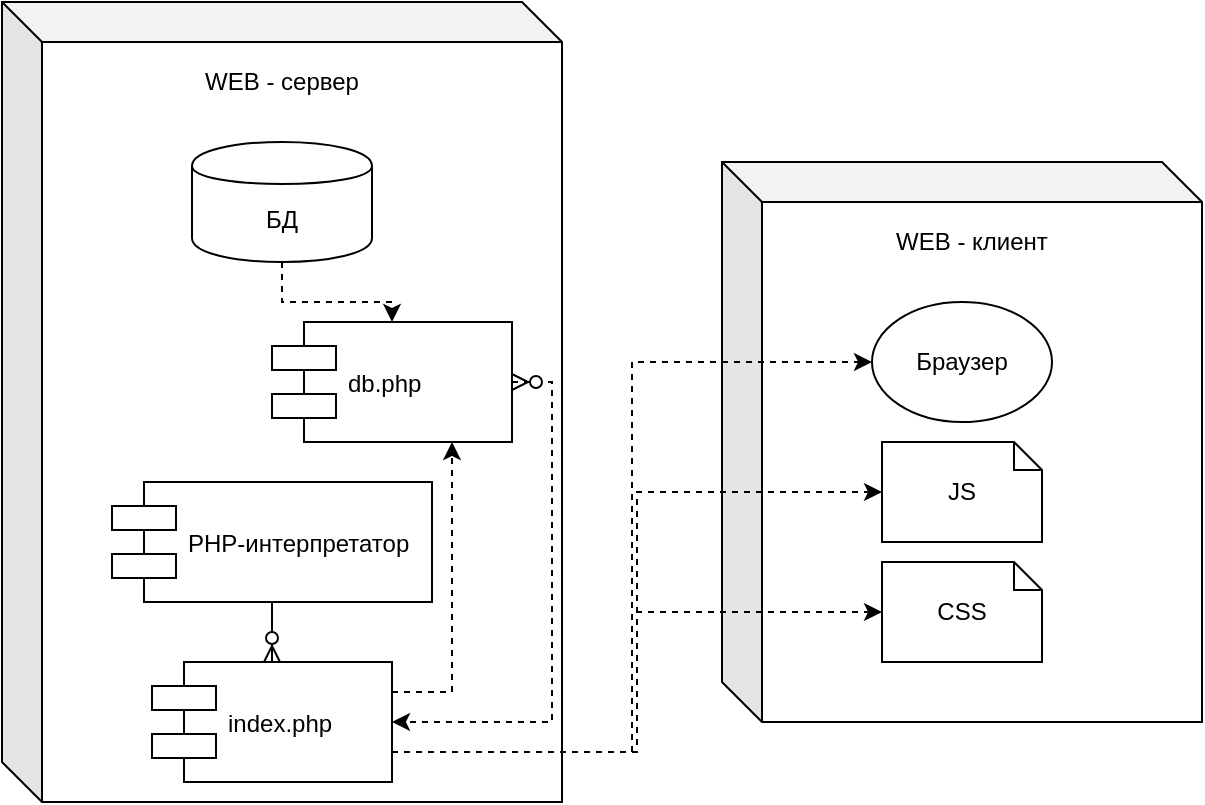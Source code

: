 <mxfile version="12.3.2" type="device" pages="1"><diagram id="DKO_tIY488wZQAgX1D88" name="Page-1"><mxGraphModel dx="853" dy="493" grid="1" gridSize="10" guides="1" tooltips="1" connect="1" arrows="1" fold="1" page="1" pageScale="1" pageWidth="827" pageHeight="1169" math="0" shadow="0"><root><mxCell id="0"/><mxCell id="1" parent="0"/><mxCell id="nQ0drI5SSiPrI0MnNmAy-1" value="" style="shape=cube;whiteSpace=wrap;html=1;boundedLbl=1;backgroundOutline=1;darkOpacity=0.05;darkOpacity2=0.1;" vertex="1" parent="1"><mxGeometry x="80" y="80" width="280" height="400" as="geometry"/></mxCell><mxCell id="nQ0drI5SSiPrI0MnNmAy-2" value="WEB - сервер" style="text;html=1;strokeColor=none;fillColor=none;align=center;verticalAlign=middle;whiteSpace=wrap;rounded=0;" vertex="1" parent="1"><mxGeometry x="165" y="110" width="110" height="20" as="geometry"/></mxCell><mxCell id="nQ0drI5SSiPrI0MnNmAy-4" value="" style="shape=cube;whiteSpace=wrap;html=1;boundedLbl=1;backgroundOutline=1;darkOpacity=0.05;darkOpacity2=0.1;" vertex="1" parent="1"><mxGeometry x="440" y="160" width="240" height="280" as="geometry"/></mxCell><mxCell id="nQ0drI5SSiPrI0MnNmAy-5" value="WEB - клиент" style="text;html=1;strokeColor=none;fillColor=none;align=center;verticalAlign=middle;whiteSpace=wrap;rounded=0;" vertex="1" parent="1"><mxGeometry x="510" y="190" width="110" height="20" as="geometry"/></mxCell><mxCell id="nQ0drI5SSiPrI0MnNmAy-6" value="Браузер" style="ellipse;whiteSpace=wrap;html=1;" vertex="1" parent="1"><mxGeometry x="515" y="230" width="90" height="60" as="geometry"/></mxCell><mxCell id="nQ0drI5SSiPrI0MnNmAy-7" value="&lt;div&gt;&lt;span style=&quot;line-height: 410%&quot;&gt;JS&lt;/span&gt;&lt;/div&gt;" style="shape=note;whiteSpace=wrap;html=1;size=14;verticalAlign=top;align=center;spacingTop=-6;" vertex="1" parent="1"><mxGeometry x="520" y="300" width="80" height="50" as="geometry"/></mxCell><mxCell id="nQ0drI5SSiPrI0MnNmAy-8" value="&lt;div&gt;&lt;span style=&quot;line-height: 410%&quot;&gt;CSS&lt;/span&gt;&lt;/div&gt;" style="shape=note;whiteSpace=wrap;html=1;size=14;verticalAlign=top;align=center;spacingTop=-6;" vertex="1" parent="1"><mxGeometry x="520" y="360" width="80" height="50" as="geometry"/></mxCell><mxCell id="nQ0drI5SSiPrI0MnNmAy-16" style="edgeStyle=orthogonalEdgeStyle;rounded=0;orthogonalLoop=1;jettySize=auto;html=1;exitX=0.5;exitY=1;exitDx=0;exitDy=0;dashed=1;" edge="1" parent="1" source="nQ0drI5SSiPrI0MnNmAy-9" target="nQ0drI5SSiPrI0MnNmAy-12"><mxGeometry relative="1" as="geometry"/></mxCell><mxCell id="nQ0drI5SSiPrI0MnNmAy-9" value="БД" style="shape=cylinder;whiteSpace=wrap;html=1;boundedLbl=1;backgroundOutline=1;" vertex="1" parent="1"><mxGeometry x="175" y="150" width="90" height="60" as="geometry"/></mxCell><mxCell id="nQ0drI5SSiPrI0MnNmAy-20" style="edgeStyle=orthogonalEdgeStyle;rounded=0;orthogonalLoop=1;jettySize=auto;html=1;exitX=0.5;exitY=1;exitDx=0;exitDy=0;startArrow=none;startFill=0;endArrow=ERzeroToMany;endFill=1;" edge="1" parent="1" source="nQ0drI5SSiPrI0MnNmAy-10" target="nQ0drI5SSiPrI0MnNmAy-11"><mxGeometry relative="1" as="geometry"/></mxCell><mxCell id="nQ0drI5SSiPrI0MnNmAy-10" value="PHP-интерпретатор" style="shape=component;align=left;spacingLeft=36;" vertex="1" parent="1"><mxGeometry x="135" y="320" width="160" height="60" as="geometry"/></mxCell><mxCell id="nQ0drI5SSiPrI0MnNmAy-18" style="edgeStyle=orthogonalEdgeStyle;rounded=0;orthogonalLoop=1;jettySize=auto;html=1;exitX=1;exitY=0.75;exitDx=0;exitDy=0;entryX=0;entryY=0.5;entryDx=0;entryDy=0;entryPerimeter=0;dashed=1;" edge="1" parent="1" source="nQ0drI5SSiPrI0MnNmAy-11" target="nQ0drI5SSiPrI0MnNmAy-7"><mxGeometry relative="1" as="geometry"/></mxCell><mxCell id="nQ0drI5SSiPrI0MnNmAy-19" style="edgeStyle=orthogonalEdgeStyle;rounded=0;orthogonalLoop=1;jettySize=auto;html=1;exitX=1;exitY=0.75;exitDx=0;exitDy=0;dashed=1;" edge="1" parent="1" source="nQ0drI5SSiPrI0MnNmAy-11" target="nQ0drI5SSiPrI0MnNmAy-8"><mxGeometry relative="1" as="geometry"/></mxCell><mxCell id="nQ0drI5SSiPrI0MnNmAy-23" style="edgeStyle=orthogonalEdgeStyle;rounded=0;orthogonalLoop=1;jettySize=auto;html=1;exitX=1;exitY=0.25;exitDx=0;exitDy=0;entryX=0.75;entryY=1;entryDx=0;entryDy=0;dashed=1;startArrow=none;startFill=0;" edge="1" parent="1" source="nQ0drI5SSiPrI0MnNmAy-11" target="nQ0drI5SSiPrI0MnNmAy-12"><mxGeometry relative="1" as="geometry"/></mxCell><mxCell id="nQ0drI5SSiPrI0MnNmAy-28" style="edgeStyle=orthogonalEdgeStyle;rounded=0;orthogonalLoop=1;jettySize=auto;html=1;exitX=1;exitY=0.75;exitDx=0;exitDy=0;entryX=0;entryY=0.5;entryDx=0;entryDy=0;startArrow=none;startFill=0;endArrow=classic;endFill=1;dashed=1;" edge="1" parent="1" source="nQ0drI5SSiPrI0MnNmAy-11" target="nQ0drI5SSiPrI0MnNmAy-6"><mxGeometry relative="1" as="geometry"/></mxCell><mxCell id="nQ0drI5SSiPrI0MnNmAy-11" value="index.php" style="shape=component;align=left;spacingLeft=36;" vertex="1" parent="1"><mxGeometry x="155" y="410" width="120" height="60" as="geometry"/></mxCell><mxCell id="nQ0drI5SSiPrI0MnNmAy-24" style="edgeStyle=orthogonalEdgeStyle;rounded=0;orthogonalLoop=1;jettySize=auto;html=1;exitX=1;exitY=0.5;exitDx=0;exitDy=0;entryX=1;entryY=0.5;entryDx=0;entryDy=0;dashed=1;startArrow=ERzeroToMany;startFill=1;" edge="1" parent="1" source="nQ0drI5SSiPrI0MnNmAy-12" target="nQ0drI5SSiPrI0MnNmAy-11"><mxGeometry relative="1" as="geometry"/></mxCell><mxCell id="nQ0drI5SSiPrI0MnNmAy-12" value="db.php" style="shape=component;align=left;spacingLeft=36;" vertex="1" parent="1"><mxGeometry x="215" y="240" width="120" height="60" as="geometry"/></mxCell></root></mxGraphModel></diagram></mxfile>